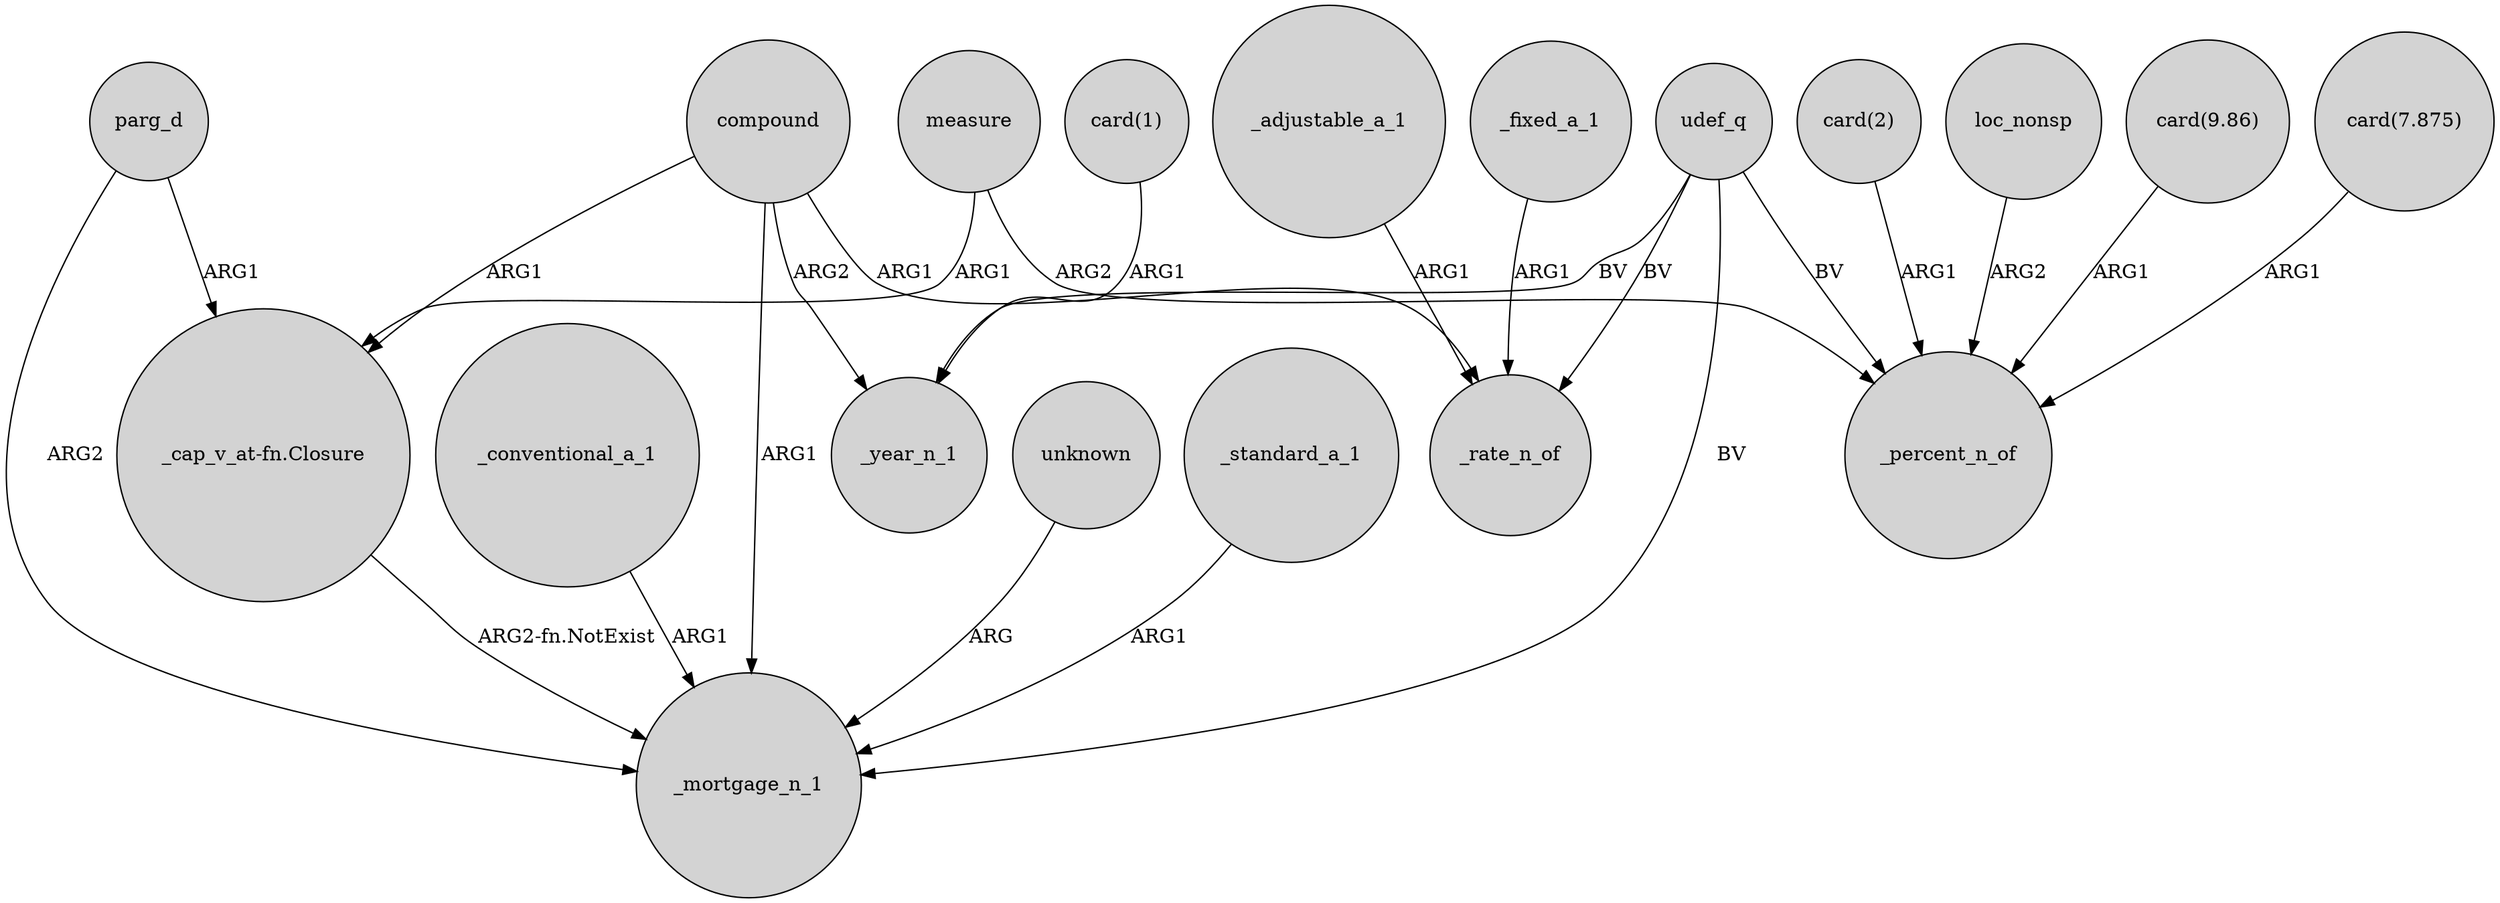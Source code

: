 digraph {
	node [shape=circle style=filled]
	"_cap_v_at-fn.Closure" -> _mortgage_n_1 [label="ARG2-fn.NotExist"]
	udef_q -> _mortgage_n_1 [label=BV]
	_adjustable_a_1 -> _rate_n_of [label=ARG1]
	_conventional_a_1 -> _mortgage_n_1 [label=ARG1]
	_fixed_a_1 -> _rate_n_of [label=ARG1]
	compound -> _rate_n_of [label=ARG1]
	"card(2)" -> _percent_n_of [label=ARG1]
	udef_q -> _rate_n_of [label=BV]
	parg_d -> _mortgage_n_1 [label=ARG2]
	measure -> "_cap_v_at-fn.Closure" [label=ARG1]
	compound -> _mortgage_n_1 [label=ARG1]
	measure -> _percent_n_of [label=ARG2]
	loc_nonsp -> _percent_n_of [label=ARG2]
	"card(9.86)" -> _percent_n_of [label=ARG1]
	compound -> "_cap_v_at-fn.Closure" [label=ARG1]
	parg_d -> "_cap_v_at-fn.Closure" [label=ARG1]
	"card(1)" -> _year_n_1 [label=ARG1]
	unknown -> _mortgage_n_1 [label=ARG]
	udef_q -> _year_n_1 [label=BV]
	_standard_a_1 -> _mortgage_n_1 [label=ARG1]
	udef_q -> _percent_n_of [label=BV]
	"card(7.875)" -> _percent_n_of [label=ARG1]
	compound -> _year_n_1 [label=ARG2]
}
